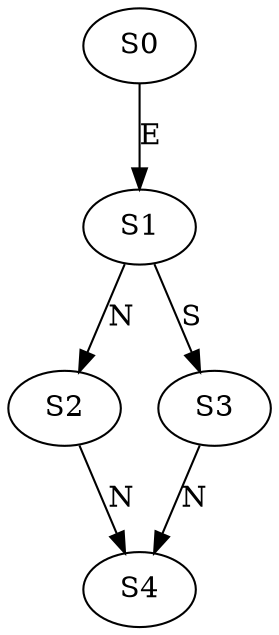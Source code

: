 strict digraph  {
	S0 -> S1 [ label = E ];
	S1 -> S2 [ label = N ];
	S1 -> S3 [ label = S ];
	S2 -> S4 [ label = N ];
	S3 -> S4 [ label = N ];
}
